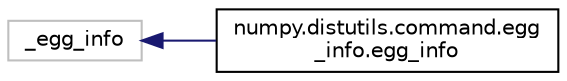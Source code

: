 digraph "Graphical Class Hierarchy"
{
 // LATEX_PDF_SIZE
  edge [fontname="Helvetica",fontsize="10",labelfontname="Helvetica",labelfontsize="10"];
  node [fontname="Helvetica",fontsize="10",shape=record];
  rankdir="LR";
  Node305 [label="_egg_info",height=0.2,width=0.4,color="grey75", fillcolor="white", style="filled",tooltip=" "];
  Node305 -> Node0 [dir="back",color="midnightblue",fontsize="10",style="solid",fontname="Helvetica"];
  Node0 [label="numpy.distutils.command.egg\l_info.egg_info",height=0.2,width=0.4,color="black", fillcolor="white", style="filled",URL="$classnumpy_1_1distutils_1_1command_1_1egg__info_1_1egg__info.html",tooltip=" "];
}
